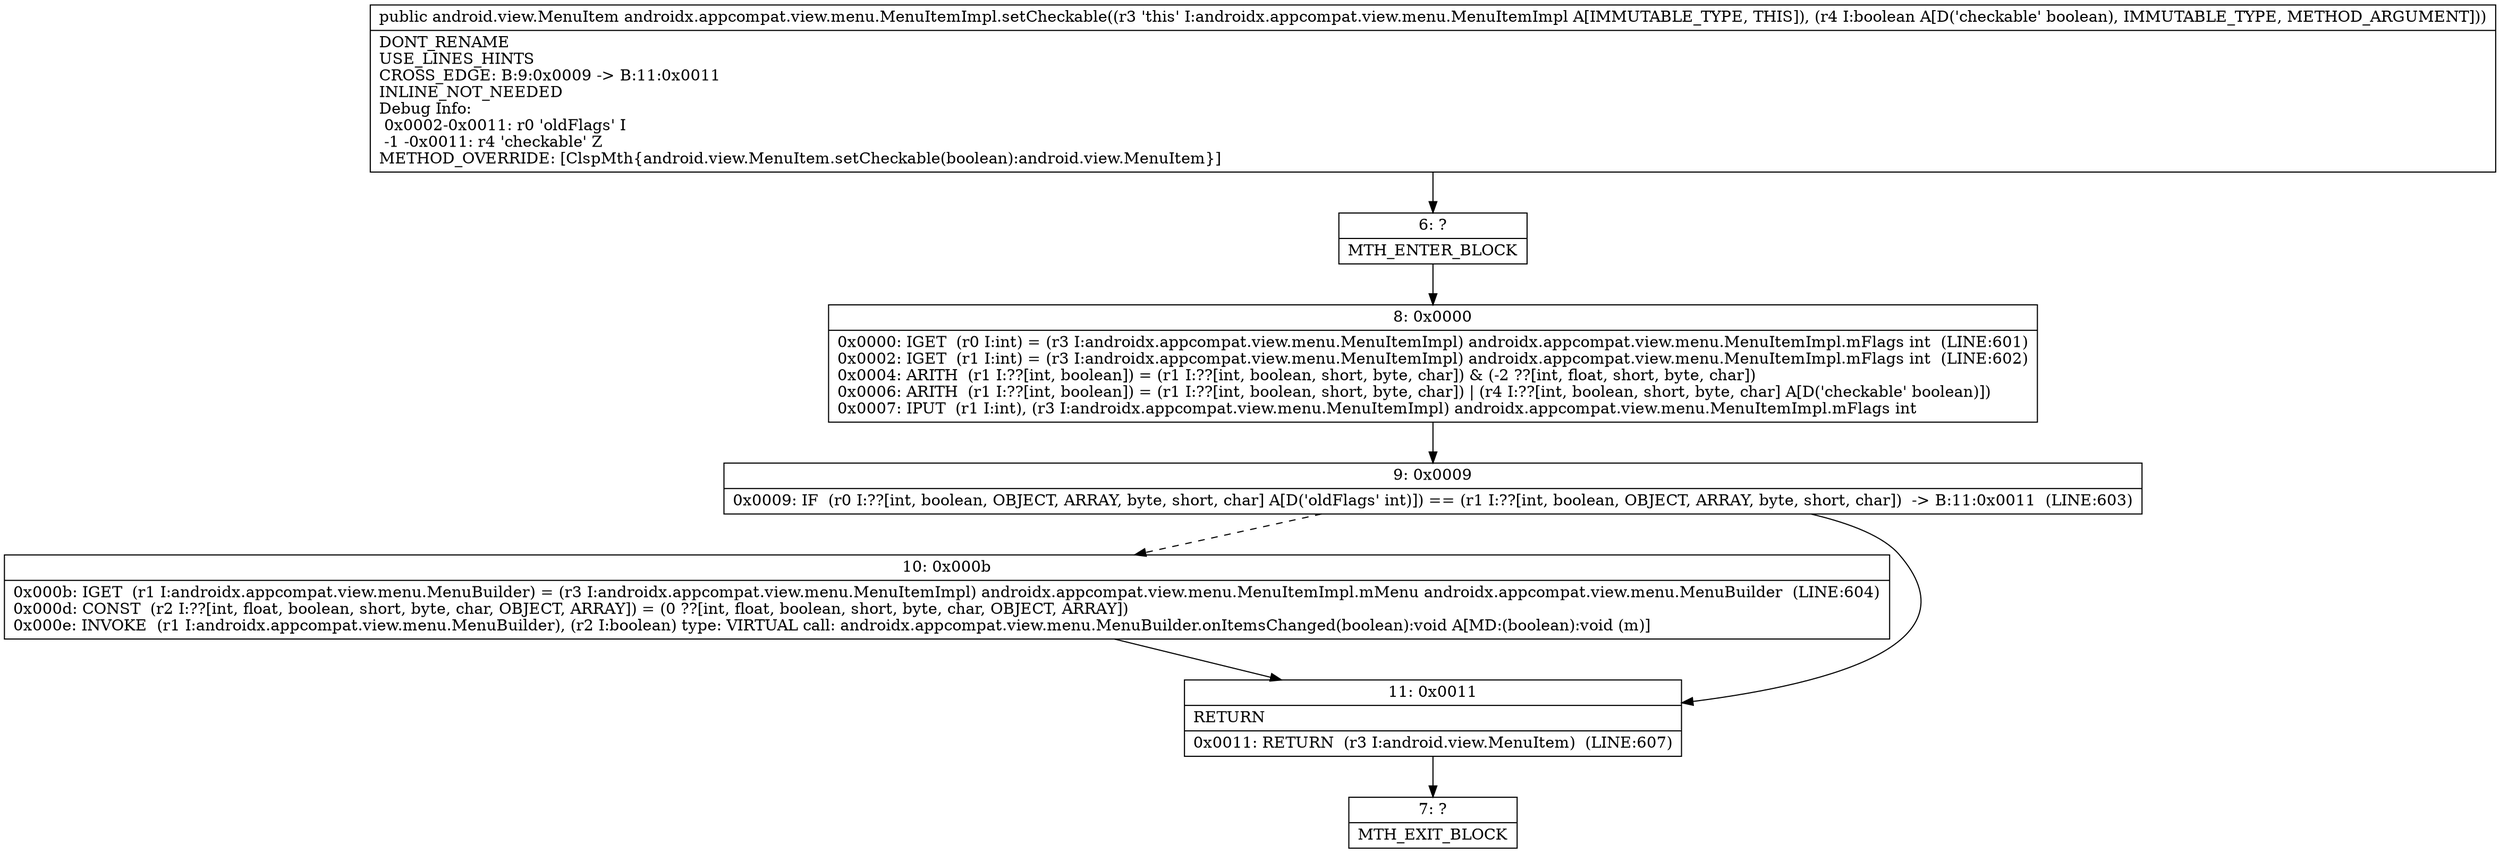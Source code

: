 digraph "CFG forandroidx.appcompat.view.menu.MenuItemImpl.setCheckable(Z)Landroid\/view\/MenuItem;" {
Node_6 [shape=record,label="{6\:\ ?|MTH_ENTER_BLOCK\l}"];
Node_8 [shape=record,label="{8\:\ 0x0000|0x0000: IGET  (r0 I:int) = (r3 I:androidx.appcompat.view.menu.MenuItemImpl) androidx.appcompat.view.menu.MenuItemImpl.mFlags int  (LINE:601)\l0x0002: IGET  (r1 I:int) = (r3 I:androidx.appcompat.view.menu.MenuItemImpl) androidx.appcompat.view.menu.MenuItemImpl.mFlags int  (LINE:602)\l0x0004: ARITH  (r1 I:??[int, boolean]) = (r1 I:??[int, boolean, short, byte, char]) & (\-2 ??[int, float, short, byte, char]) \l0x0006: ARITH  (r1 I:??[int, boolean]) = (r1 I:??[int, boolean, short, byte, char]) \| (r4 I:??[int, boolean, short, byte, char] A[D('checkable' boolean)]) \l0x0007: IPUT  (r1 I:int), (r3 I:androidx.appcompat.view.menu.MenuItemImpl) androidx.appcompat.view.menu.MenuItemImpl.mFlags int \l}"];
Node_9 [shape=record,label="{9\:\ 0x0009|0x0009: IF  (r0 I:??[int, boolean, OBJECT, ARRAY, byte, short, char] A[D('oldFlags' int)]) == (r1 I:??[int, boolean, OBJECT, ARRAY, byte, short, char])  \-\> B:11:0x0011  (LINE:603)\l}"];
Node_10 [shape=record,label="{10\:\ 0x000b|0x000b: IGET  (r1 I:androidx.appcompat.view.menu.MenuBuilder) = (r3 I:androidx.appcompat.view.menu.MenuItemImpl) androidx.appcompat.view.menu.MenuItemImpl.mMenu androidx.appcompat.view.menu.MenuBuilder  (LINE:604)\l0x000d: CONST  (r2 I:??[int, float, boolean, short, byte, char, OBJECT, ARRAY]) = (0 ??[int, float, boolean, short, byte, char, OBJECT, ARRAY]) \l0x000e: INVOKE  (r1 I:androidx.appcompat.view.menu.MenuBuilder), (r2 I:boolean) type: VIRTUAL call: androidx.appcompat.view.menu.MenuBuilder.onItemsChanged(boolean):void A[MD:(boolean):void (m)]\l}"];
Node_11 [shape=record,label="{11\:\ 0x0011|RETURN\l|0x0011: RETURN  (r3 I:android.view.MenuItem)  (LINE:607)\l}"];
Node_7 [shape=record,label="{7\:\ ?|MTH_EXIT_BLOCK\l}"];
MethodNode[shape=record,label="{public android.view.MenuItem androidx.appcompat.view.menu.MenuItemImpl.setCheckable((r3 'this' I:androidx.appcompat.view.menu.MenuItemImpl A[IMMUTABLE_TYPE, THIS]), (r4 I:boolean A[D('checkable' boolean), IMMUTABLE_TYPE, METHOD_ARGUMENT]))  | DONT_RENAME\lUSE_LINES_HINTS\lCROSS_EDGE: B:9:0x0009 \-\> B:11:0x0011\lINLINE_NOT_NEEDED\lDebug Info:\l  0x0002\-0x0011: r0 'oldFlags' I\l  \-1 \-0x0011: r4 'checkable' Z\lMETHOD_OVERRIDE: [ClspMth\{android.view.MenuItem.setCheckable(boolean):android.view.MenuItem\}]\l}"];
MethodNode -> Node_6;Node_6 -> Node_8;
Node_8 -> Node_9;
Node_9 -> Node_10[style=dashed];
Node_9 -> Node_11;
Node_10 -> Node_11;
Node_11 -> Node_7;
}

